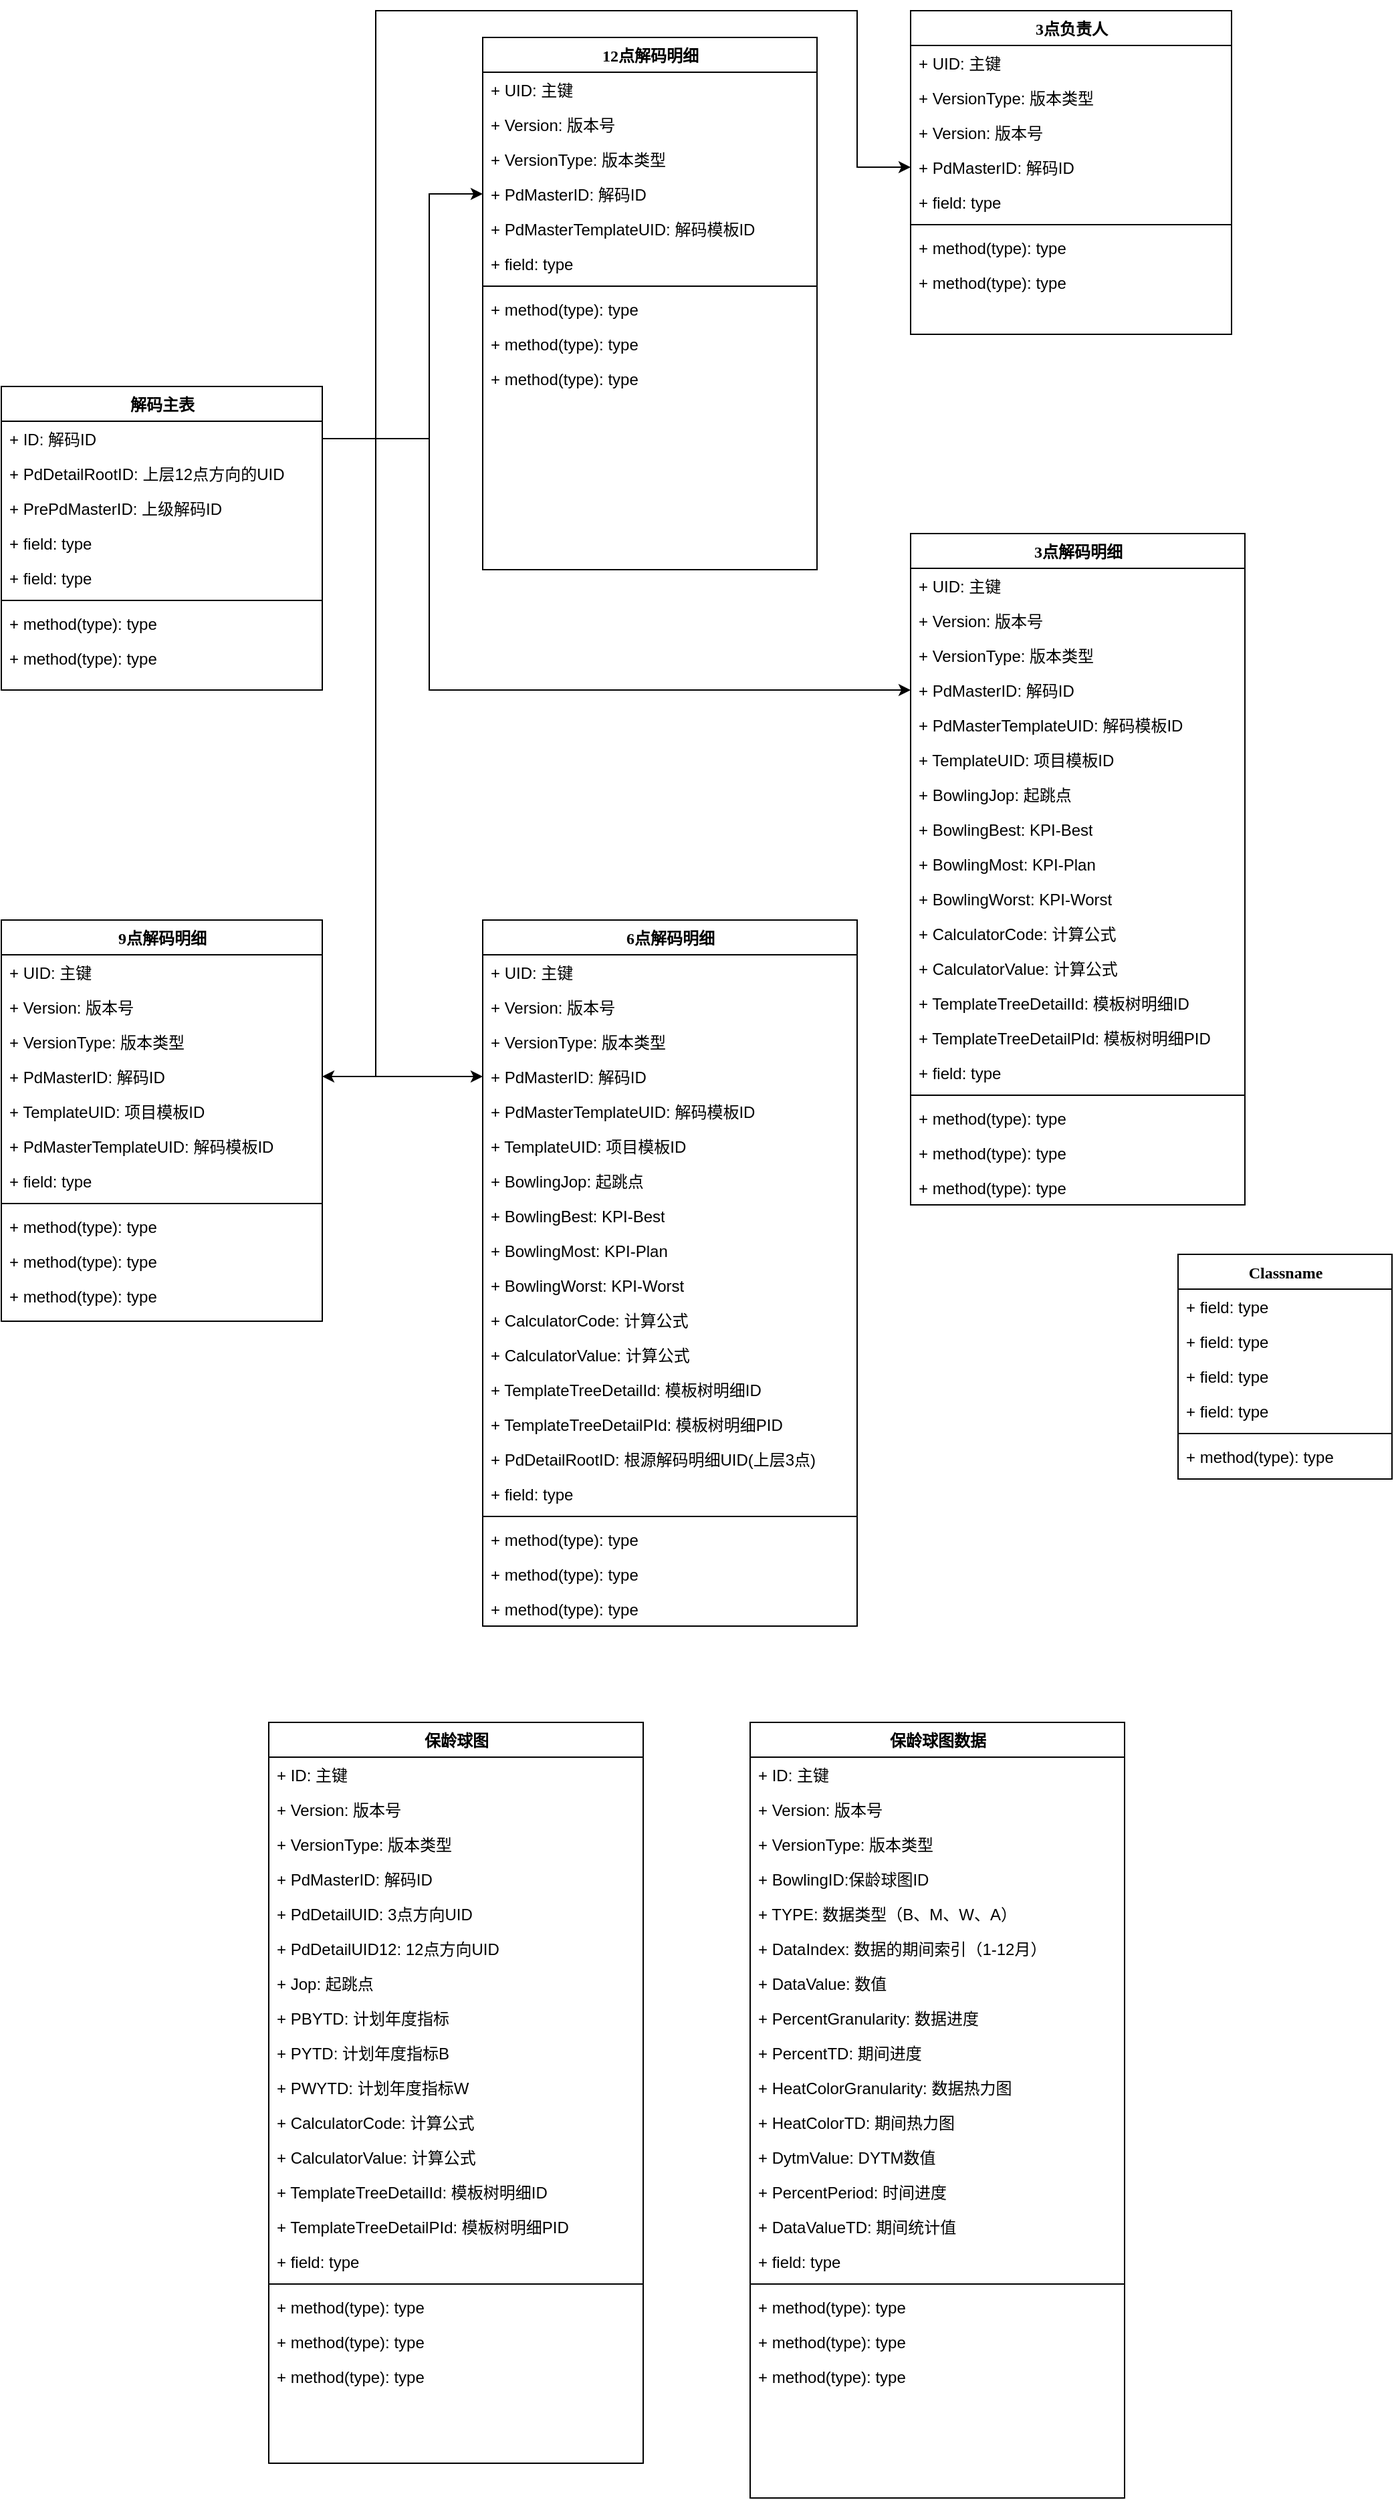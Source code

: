 <mxfile version="21.2.9" type="github">
  <diagram name="Page-1" id="9f46799a-70d6-7492-0946-bef42562c5a5">
    <mxGraphModel dx="1434" dy="1656" grid="1" gridSize="10" guides="1" tooltips="1" connect="1" arrows="1" fold="1" page="1" pageScale="1" pageWidth="1100" pageHeight="850" background="none" math="0" shadow="0">
      <root>
        <mxCell id="0" />
        <mxCell id="1" parent="0" />
        <mxCell id="78961159f06e98e8-17" value="解码主表" style="swimlane;html=1;fontStyle=1;align=center;verticalAlign=top;childLayout=stackLayout;horizontal=1;startSize=26;horizontalStack=0;resizeParent=1;resizeLast=0;collapsible=1;marginBottom=0;swimlaneFillColor=#ffffff;rounded=0;shadow=0;comic=0;labelBackgroundColor=none;strokeWidth=1;fillColor=none;fontFamily=Verdana;fontSize=12" parent="1" vertex="1">
          <mxGeometry x="40" y="1" width="240" height="227" as="geometry" />
        </mxCell>
        <mxCell id="78961159f06e98e8-21" value="+ ID: 解码ID" style="text;html=1;strokeColor=none;fillColor=none;align=left;verticalAlign=top;spacingLeft=4;spacingRight=4;whiteSpace=wrap;overflow=hidden;rotatable=0;points=[[0,0.5],[1,0.5]];portConstraint=eastwest;" parent="78961159f06e98e8-17" vertex="1">
          <mxGeometry y="26" width="240" height="26" as="geometry" />
        </mxCell>
        <mxCell id="78961159f06e98e8-23" value="+ PdDetailRootID: 上层12点方向的UID" style="text;html=1;strokeColor=none;fillColor=none;align=left;verticalAlign=top;spacingLeft=4;spacingRight=4;whiteSpace=wrap;overflow=hidden;rotatable=0;points=[[0,0.5],[1,0.5]];portConstraint=eastwest;" parent="78961159f06e98e8-17" vertex="1">
          <mxGeometry y="52" width="240" height="26" as="geometry" />
        </mxCell>
        <mxCell id="78961159f06e98e8-25" value="+ PrePdMasterID: 上级解码ID" style="text;html=1;strokeColor=none;fillColor=none;align=left;verticalAlign=top;spacingLeft=4;spacingRight=4;whiteSpace=wrap;overflow=hidden;rotatable=0;points=[[0,0.5],[1,0.5]];portConstraint=eastwest;" parent="78961159f06e98e8-17" vertex="1">
          <mxGeometry y="78" width="240" height="26" as="geometry" />
        </mxCell>
        <mxCell id="78961159f06e98e8-26" value="+ field: type" style="text;html=1;strokeColor=none;fillColor=none;align=left;verticalAlign=top;spacingLeft=4;spacingRight=4;whiteSpace=wrap;overflow=hidden;rotatable=0;points=[[0,0.5],[1,0.5]];portConstraint=eastwest;" parent="78961159f06e98e8-17" vertex="1">
          <mxGeometry y="104" width="240" height="26" as="geometry" />
        </mxCell>
        <mxCell id="78961159f06e98e8-24" value="+ field: type" style="text;html=1;strokeColor=none;fillColor=none;align=left;verticalAlign=top;spacingLeft=4;spacingRight=4;whiteSpace=wrap;overflow=hidden;rotatable=0;points=[[0,0.5],[1,0.5]];portConstraint=eastwest;" parent="78961159f06e98e8-17" vertex="1">
          <mxGeometry y="130" width="240" height="26" as="geometry" />
        </mxCell>
        <mxCell id="78961159f06e98e8-19" value="" style="line;html=1;strokeWidth=1;fillColor=none;align=left;verticalAlign=middle;spacingTop=-1;spacingLeft=3;spacingRight=3;rotatable=0;labelPosition=right;points=[];portConstraint=eastwest;" parent="78961159f06e98e8-17" vertex="1">
          <mxGeometry y="156" width="240" height="8" as="geometry" />
        </mxCell>
        <mxCell id="78961159f06e98e8-20" value="+ method(type): type" style="text;html=1;strokeColor=none;fillColor=none;align=left;verticalAlign=top;spacingLeft=4;spacingRight=4;whiteSpace=wrap;overflow=hidden;rotatable=0;points=[[0,0.5],[1,0.5]];portConstraint=eastwest;" parent="78961159f06e98e8-17" vertex="1">
          <mxGeometry y="164" width="240" height="26" as="geometry" />
        </mxCell>
        <mxCell id="78961159f06e98e8-27" value="+ method(type): type" style="text;html=1;strokeColor=none;fillColor=none;align=left;verticalAlign=top;spacingLeft=4;spacingRight=4;whiteSpace=wrap;overflow=hidden;rotatable=0;points=[[0,0.5],[1,0.5]];portConstraint=eastwest;" parent="78961159f06e98e8-17" vertex="1">
          <mxGeometry y="190" width="240" height="26" as="geometry" />
        </mxCell>
        <mxCell id="78961159f06e98e8-30" value="12点解码明细" style="swimlane;html=1;fontStyle=1;align=center;verticalAlign=top;childLayout=stackLayout;horizontal=1;startSize=26;horizontalStack=0;resizeParent=1;resizeLast=0;collapsible=1;marginBottom=0;swimlaneFillColor=#ffffff;rounded=0;shadow=0;comic=0;labelBackgroundColor=none;strokeWidth=1;fillColor=none;fontFamily=Verdana;fontSize=12" parent="1" vertex="1">
          <mxGeometry x="400" y="-260" width="250" height="398" as="geometry" />
        </mxCell>
        <mxCell id="78961159f06e98e8-31" value="+ UID: 主键" style="text;html=1;strokeColor=none;fillColor=none;align=left;verticalAlign=top;spacingLeft=4;spacingRight=4;whiteSpace=wrap;overflow=hidden;rotatable=0;points=[[0,0.5],[1,0.5]];portConstraint=eastwest;" parent="78961159f06e98e8-30" vertex="1">
          <mxGeometry y="26" width="250" height="26" as="geometry" />
        </mxCell>
        <mxCell id="u6Bn97f6bg5K26w9lrnU-2" value="+ Version: 版本号" style="text;html=1;strokeColor=none;fillColor=none;align=left;verticalAlign=top;spacingLeft=4;spacingRight=4;whiteSpace=wrap;overflow=hidden;rotatable=0;points=[[0,0.5],[1,0.5]];portConstraint=eastwest;" vertex="1" parent="78961159f06e98e8-30">
          <mxGeometry y="52" width="250" height="26" as="geometry" />
        </mxCell>
        <mxCell id="u6Bn97f6bg5K26w9lrnU-3" value="+ VersionType: 版本类型" style="text;html=1;strokeColor=none;fillColor=none;align=left;verticalAlign=top;spacingLeft=4;spacingRight=4;whiteSpace=wrap;overflow=hidden;rotatable=0;points=[[0,0.5],[1,0.5]];portConstraint=eastwest;" vertex="1" parent="78961159f06e98e8-30">
          <mxGeometry y="78" width="250" height="26" as="geometry" />
        </mxCell>
        <mxCell id="u6Bn97f6bg5K26w9lrnU-6" value="+ PdMasterID: 解码ID" style="text;html=1;strokeColor=none;fillColor=none;align=left;verticalAlign=top;spacingLeft=4;spacingRight=4;whiteSpace=wrap;overflow=hidden;rotatable=0;points=[[0,0.5],[1,0.5]];portConstraint=eastwest;" vertex="1" parent="78961159f06e98e8-30">
          <mxGeometry y="104" width="250" height="26" as="geometry" />
        </mxCell>
        <mxCell id="u6Bn97f6bg5K26w9lrnU-5" value="+ PdMasterTemplateUID: 解码模板ID" style="text;html=1;strokeColor=none;fillColor=none;align=left;verticalAlign=top;spacingLeft=4;spacingRight=4;whiteSpace=wrap;overflow=hidden;rotatable=0;points=[[0,0.5],[1,0.5]];portConstraint=eastwest;" vertex="1" parent="78961159f06e98e8-30">
          <mxGeometry y="130" width="250" height="26" as="geometry" />
        </mxCell>
        <mxCell id="78961159f06e98e8-37" value="+ field: type" style="text;html=1;strokeColor=none;fillColor=none;align=left;verticalAlign=top;spacingLeft=4;spacingRight=4;whiteSpace=wrap;overflow=hidden;rotatable=0;points=[[0,0.5],[1,0.5]];portConstraint=eastwest;" parent="78961159f06e98e8-30" vertex="1">
          <mxGeometry y="156" width="250" height="26" as="geometry" />
        </mxCell>
        <mxCell id="78961159f06e98e8-38" value="" style="line;html=1;strokeWidth=1;fillColor=none;align=left;verticalAlign=middle;spacingTop=-1;spacingLeft=3;spacingRight=3;rotatable=0;labelPosition=right;points=[];portConstraint=eastwest;" parent="78961159f06e98e8-30" vertex="1">
          <mxGeometry y="182" width="250" height="8" as="geometry" />
        </mxCell>
        <mxCell id="78961159f06e98e8-39" value="+ method(type): type" style="text;html=1;strokeColor=none;fillColor=none;align=left;verticalAlign=top;spacingLeft=4;spacingRight=4;whiteSpace=wrap;overflow=hidden;rotatable=0;points=[[0,0.5],[1,0.5]];portConstraint=eastwest;" parent="78961159f06e98e8-30" vertex="1">
          <mxGeometry y="190" width="250" height="26" as="geometry" />
        </mxCell>
        <mxCell id="78961159f06e98e8-40" value="+ method(type): type" style="text;html=1;strokeColor=none;fillColor=none;align=left;verticalAlign=top;spacingLeft=4;spacingRight=4;whiteSpace=wrap;overflow=hidden;rotatable=0;points=[[0,0.5],[1,0.5]];portConstraint=eastwest;" parent="78961159f06e98e8-30" vertex="1">
          <mxGeometry y="216" width="250" height="26" as="geometry" />
        </mxCell>
        <mxCell id="78961159f06e98e8-42" value="+ method(type): type" style="text;html=1;strokeColor=none;fillColor=none;align=left;verticalAlign=top;spacingLeft=4;spacingRight=4;whiteSpace=wrap;overflow=hidden;rotatable=0;points=[[0,0.5],[1,0.5]];portConstraint=eastwest;" parent="78961159f06e98e8-30" vertex="1">
          <mxGeometry y="242" width="250" height="26" as="geometry" />
        </mxCell>
        <mxCell id="78961159f06e98e8-56" value="9点解码明细" style="swimlane;html=1;fontStyle=1;align=center;verticalAlign=top;childLayout=stackLayout;horizontal=1;startSize=26;horizontalStack=0;resizeParent=1;resizeLast=0;collapsible=1;marginBottom=0;swimlaneFillColor=#ffffff;rounded=0;shadow=0;comic=0;labelBackgroundColor=none;strokeWidth=1;fillColor=none;fontFamily=Verdana;fontSize=12" parent="1" vertex="1">
          <mxGeometry x="40" y="400" width="240" height="300" as="geometry" />
        </mxCell>
        <mxCell id="78961159f06e98e8-57" value="+ UID: 主键" style="text;html=1;strokeColor=none;fillColor=none;align=left;verticalAlign=top;spacingLeft=4;spacingRight=4;whiteSpace=wrap;overflow=hidden;rotatable=0;points=[[0,0.5],[1,0.5]];portConstraint=eastwest;" parent="78961159f06e98e8-56" vertex="1">
          <mxGeometry y="26" width="240" height="26" as="geometry" />
        </mxCell>
        <mxCell id="78961159f06e98e8-58" value="+ Version: 版本号" style="text;html=1;strokeColor=none;fillColor=none;align=left;verticalAlign=top;spacingLeft=4;spacingRight=4;whiteSpace=wrap;overflow=hidden;rotatable=0;points=[[0,0.5],[1,0.5]];portConstraint=eastwest;" parent="78961159f06e98e8-56" vertex="1">
          <mxGeometry y="52" width="240" height="26" as="geometry" />
        </mxCell>
        <mxCell id="78961159f06e98e8-59" value="+ VersionType: 版本类型" style="text;html=1;strokeColor=none;fillColor=none;align=left;verticalAlign=top;spacingLeft=4;spacingRight=4;whiteSpace=wrap;overflow=hidden;rotatable=0;points=[[0,0.5],[1,0.5]];portConstraint=eastwest;" parent="78961159f06e98e8-56" vertex="1">
          <mxGeometry y="78" width="240" height="26" as="geometry" />
        </mxCell>
        <mxCell id="78961159f06e98e8-62" value="+ PdMasterID: 解码ID" style="text;html=1;strokeColor=none;fillColor=none;align=left;verticalAlign=top;spacingLeft=4;spacingRight=4;whiteSpace=wrap;overflow=hidden;rotatable=0;points=[[0,0.5],[1,0.5]];portConstraint=eastwest;" parent="78961159f06e98e8-56" vertex="1">
          <mxGeometry y="104" width="240" height="26" as="geometry" />
        </mxCell>
        <mxCell id="78961159f06e98e8-60" value="+ TemplateUID: 项目模板ID" style="text;html=1;strokeColor=none;fillColor=none;align=left;verticalAlign=top;spacingLeft=4;spacingRight=4;whiteSpace=wrap;overflow=hidden;rotatable=0;points=[[0,0.5],[1,0.5]];portConstraint=eastwest;" parent="78961159f06e98e8-56" vertex="1">
          <mxGeometry y="130" width="240" height="26" as="geometry" />
        </mxCell>
        <mxCell id="78961159f06e98e8-61" value="+ PdMasterTemplateUID: 解码模板ID" style="text;html=1;strokeColor=none;fillColor=none;align=left;verticalAlign=top;spacingLeft=4;spacingRight=4;whiteSpace=wrap;overflow=hidden;rotatable=0;points=[[0,0.5],[1,0.5]];portConstraint=eastwest;" parent="78961159f06e98e8-56" vertex="1">
          <mxGeometry y="156" width="240" height="26" as="geometry" />
        </mxCell>
        <mxCell id="78961159f06e98e8-63" value="+ field: type" style="text;html=1;strokeColor=none;fillColor=none;align=left;verticalAlign=top;spacingLeft=4;spacingRight=4;whiteSpace=wrap;overflow=hidden;rotatable=0;points=[[0,0.5],[1,0.5]];portConstraint=eastwest;" parent="78961159f06e98e8-56" vertex="1">
          <mxGeometry y="182" width="240" height="26" as="geometry" />
        </mxCell>
        <mxCell id="78961159f06e98e8-64" value="" style="line;html=1;strokeWidth=1;fillColor=none;align=left;verticalAlign=middle;spacingTop=-1;spacingLeft=3;spacingRight=3;rotatable=0;labelPosition=right;points=[];portConstraint=eastwest;" parent="78961159f06e98e8-56" vertex="1">
          <mxGeometry y="208" width="240" height="8" as="geometry" />
        </mxCell>
        <mxCell id="78961159f06e98e8-65" value="+ method(type): type" style="text;html=1;strokeColor=none;fillColor=none;align=left;verticalAlign=top;spacingLeft=4;spacingRight=4;whiteSpace=wrap;overflow=hidden;rotatable=0;points=[[0,0.5],[1,0.5]];portConstraint=eastwest;" parent="78961159f06e98e8-56" vertex="1">
          <mxGeometry y="216" width="240" height="26" as="geometry" />
        </mxCell>
        <mxCell id="78961159f06e98e8-66" value="+ method(type): type" style="text;html=1;strokeColor=none;fillColor=none;align=left;verticalAlign=top;spacingLeft=4;spacingRight=4;whiteSpace=wrap;overflow=hidden;rotatable=0;points=[[0,0.5],[1,0.5]];portConstraint=eastwest;" parent="78961159f06e98e8-56" vertex="1">
          <mxGeometry y="242" width="240" height="26" as="geometry" />
        </mxCell>
        <mxCell id="78961159f06e98e8-68" value="+ method(type): type" style="text;html=1;strokeColor=none;fillColor=none;align=left;verticalAlign=top;spacingLeft=4;spacingRight=4;whiteSpace=wrap;overflow=hidden;rotatable=0;points=[[0,0.5],[1,0.5]];portConstraint=eastwest;" parent="78961159f06e98e8-56" vertex="1">
          <mxGeometry y="268" width="240" height="26" as="geometry" />
        </mxCell>
        <mxCell id="78961159f06e98e8-130" style="edgeStyle=elbowEdgeStyle;html=1;labelBackgroundColor=none;startFill=0;startSize=8;endArrow=diamondThin;endFill=0;endSize=16;fontFamily=Verdana;fontSize=12;elbow=vertical;" parent="1" edge="1">
          <mxGeometry relative="1" as="geometry">
            <mxPoint x="550" y="617" as="sourcePoint" />
            <mxPoint x="520" y="617" as="targetPoint" />
          </mxGeometry>
        </mxCell>
        <mxCell id="78961159f06e98e8-95" value="Classname" style="swimlane;html=1;fontStyle=1;align=center;verticalAlign=top;childLayout=stackLayout;horizontal=1;startSize=26;horizontalStack=0;resizeParent=1;resizeLast=0;collapsible=1;marginBottom=0;swimlaneFillColor=#ffffff;rounded=0;shadow=0;comic=0;labelBackgroundColor=none;strokeWidth=1;fillColor=none;fontFamily=Verdana;fontSize=12" parent="1" vertex="1">
          <mxGeometry x="920" y="650" width="160" height="168" as="geometry" />
        </mxCell>
        <mxCell id="78961159f06e98e8-96" value="+ field: type" style="text;html=1;strokeColor=none;fillColor=none;align=left;verticalAlign=top;spacingLeft=4;spacingRight=4;whiteSpace=wrap;overflow=hidden;rotatable=0;points=[[0,0.5],[1,0.5]];portConstraint=eastwest;" parent="78961159f06e98e8-95" vertex="1">
          <mxGeometry y="26" width="160" height="26" as="geometry" />
        </mxCell>
        <mxCell id="78961159f06e98e8-97" value="+ field: type" style="text;html=1;strokeColor=none;fillColor=none;align=left;verticalAlign=top;spacingLeft=4;spacingRight=4;whiteSpace=wrap;overflow=hidden;rotatable=0;points=[[0,0.5],[1,0.5]];portConstraint=eastwest;" parent="78961159f06e98e8-95" vertex="1">
          <mxGeometry y="52" width="160" height="26" as="geometry" />
        </mxCell>
        <mxCell id="78961159f06e98e8-98" value="+ field: type" style="text;html=1;strokeColor=none;fillColor=none;align=left;verticalAlign=top;spacingLeft=4;spacingRight=4;whiteSpace=wrap;overflow=hidden;rotatable=0;points=[[0,0.5],[1,0.5]];portConstraint=eastwest;" parent="78961159f06e98e8-95" vertex="1">
          <mxGeometry y="78" width="160" height="26" as="geometry" />
        </mxCell>
        <mxCell id="78961159f06e98e8-102" value="+ field: type" style="text;html=1;strokeColor=none;fillColor=none;align=left;verticalAlign=top;spacingLeft=4;spacingRight=4;whiteSpace=wrap;overflow=hidden;rotatable=0;points=[[0,0.5],[1,0.5]];portConstraint=eastwest;" parent="78961159f06e98e8-95" vertex="1">
          <mxGeometry y="104" width="160" height="26" as="geometry" />
        </mxCell>
        <mxCell id="78961159f06e98e8-103" value="" style="line;html=1;strokeWidth=1;fillColor=none;align=left;verticalAlign=middle;spacingTop=-1;spacingLeft=3;spacingRight=3;rotatable=0;labelPosition=right;points=[];portConstraint=eastwest;" parent="78961159f06e98e8-95" vertex="1">
          <mxGeometry y="130" width="160" height="8" as="geometry" />
        </mxCell>
        <mxCell id="78961159f06e98e8-104" value="+ method(type): type" style="text;html=1;strokeColor=none;fillColor=none;align=left;verticalAlign=top;spacingLeft=4;spacingRight=4;whiteSpace=wrap;overflow=hidden;rotatable=0;points=[[0,0.5],[1,0.5]];portConstraint=eastwest;" parent="78961159f06e98e8-95" vertex="1">
          <mxGeometry y="138" width="160" height="26" as="geometry" />
        </mxCell>
        <mxCell id="78961159f06e98e8-108" value="3点负责人" style="swimlane;html=1;fontStyle=1;align=center;verticalAlign=top;childLayout=stackLayout;horizontal=1;startSize=26;horizontalStack=0;resizeParent=1;resizeLast=0;collapsible=1;marginBottom=0;swimlaneFillColor=#ffffff;rounded=0;shadow=0;comic=0;labelBackgroundColor=none;strokeWidth=1;fillColor=none;fontFamily=Verdana;fontSize=12" parent="1" vertex="1">
          <mxGeometry x="720" y="-280" width="240" height="242" as="geometry" />
        </mxCell>
        <mxCell id="u6Bn97f6bg5K26w9lrnU-75" value="+ UID: 主键" style="text;html=1;strokeColor=none;fillColor=none;align=left;verticalAlign=top;spacingLeft=4;spacingRight=4;whiteSpace=wrap;overflow=hidden;rotatable=0;points=[[0,0.5],[1,0.5]];portConstraint=eastwest;" vertex="1" parent="78961159f06e98e8-108">
          <mxGeometry y="26" width="240" height="26" as="geometry" />
        </mxCell>
        <mxCell id="u6Bn97f6bg5K26w9lrnU-73" value="+ VersionType: 版本类型" style="text;html=1;strokeColor=none;fillColor=none;align=left;verticalAlign=top;spacingLeft=4;spacingRight=4;whiteSpace=wrap;overflow=hidden;rotatable=0;points=[[0,0.5],[1,0.5]];portConstraint=eastwest;" vertex="1" parent="78961159f06e98e8-108">
          <mxGeometry y="52" width="240" height="26" as="geometry" />
        </mxCell>
        <mxCell id="u6Bn97f6bg5K26w9lrnU-72" value="+ Version: 版本号" style="text;html=1;strokeColor=none;fillColor=none;align=left;verticalAlign=top;spacingLeft=4;spacingRight=4;whiteSpace=wrap;overflow=hidden;rotatable=0;points=[[0,0.5],[1,0.5]];portConstraint=eastwest;" vertex="1" parent="78961159f06e98e8-108">
          <mxGeometry y="78" width="240" height="26" as="geometry" />
        </mxCell>
        <mxCell id="u6Bn97f6bg5K26w9lrnU-74" value="+ PdMasterID: 解码ID" style="text;html=1;strokeColor=none;fillColor=none;align=left;verticalAlign=top;spacingLeft=4;spacingRight=4;whiteSpace=wrap;overflow=hidden;rotatable=0;points=[[0,0.5],[1,0.5]];portConstraint=eastwest;" vertex="1" parent="78961159f06e98e8-108">
          <mxGeometry y="104" width="240" height="26" as="geometry" />
        </mxCell>
        <mxCell id="78961159f06e98e8-110" value="+ field: type" style="text;html=1;strokeColor=none;fillColor=none;align=left;verticalAlign=top;spacingLeft=4;spacingRight=4;whiteSpace=wrap;overflow=hidden;rotatable=0;points=[[0,0.5],[1,0.5]];portConstraint=eastwest;" parent="78961159f06e98e8-108" vertex="1">
          <mxGeometry y="130" width="240" height="26" as="geometry" />
        </mxCell>
        <mxCell id="78961159f06e98e8-116" value="" style="line;html=1;strokeWidth=1;fillColor=none;align=left;verticalAlign=middle;spacingTop=-1;spacingLeft=3;spacingRight=3;rotatable=0;labelPosition=right;points=[];portConstraint=eastwest;" parent="78961159f06e98e8-108" vertex="1">
          <mxGeometry y="156" width="240" height="8" as="geometry" />
        </mxCell>
        <mxCell id="78961159f06e98e8-117" value="+ method(type): type" style="text;html=1;strokeColor=none;fillColor=none;align=left;verticalAlign=top;spacingLeft=4;spacingRight=4;whiteSpace=wrap;overflow=hidden;rotatable=0;points=[[0,0.5],[1,0.5]];portConstraint=eastwest;" parent="78961159f06e98e8-108" vertex="1">
          <mxGeometry y="164" width="240" height="26" as="geometry" />
        </mxCell>
        <mxCell id="78961159f06e98e8-120" value="+ method(type): type" style="text;html=1;strokeColor=none;fillColor=none;align=left;verticalAlign=top;spacingLeft=4;spacingRight=4;whiteSpace=wrap;overflow=hidden;rotatable=0;points=[[0,0.5],[1,0.5]];portConstraint=eastwest;" parent="78961159f06e98e8-108" vertex="1">
          <mxGeometry y="190" width="240" height="26" as="geometry" />
        </mxCell>
        <mxCell id="u6Bn97f6bg5K26w9lrnU-9" value="3点解码明细" style="swimlane;html=1;fontStyle=1;align=center;verticalAlign=top;childLayout=stackLayout;horizontal=1;startSize=26;horizontalStack=0;resizeParent=1;resizeLast=0;collapsible=1;marginBottom=0;swimlaneFillColor=#ffffff;rounded=0;shadow=0;comic=0;labelBackgroundColor=none;strokeWidth=1;fillColor=none;fontFamily=Verdana;fontSize=12" vertex="1" parent="1">
          <mxGeometry x="720" y="111" width="250" height="502" as="geometry" />
        </mxCell>
        <mxCell id="u6Bn97f6bg5K26w9lrnU-10" value="+ UID: 主键" style="text;html=1;strokeColor=none;fillColor=none;align=left;verticalAlign=top;spacingLeft=4;spacingRight=4;whiteSpace=wrap;overflow=hidden;rotatable=0;points=[[0,0.5],[1,0.5]];portConstraint=eastwest;" vertex="1" parent="u6Bn97f6bg5K26w9lrnU-9">
          <mxGeometry y="26" width="250" height="26" as="geometry" />
        </mxCell>
        <mxCell id="u6Bn97f6bg5K26w9lrnU-11" value="+ Version: 版本号" style="text;html=1;strokeColor=none;fillColor=none;align=left;verticalAlign=top;spacingLeft=4;spacingRight=4;whiteSpace=wrap;overflow=hidden;rotatable=0;points=[[0,0.5],[1,0.5]];portConstraint=eastwest;" vertex="1" parent="u6Bn97f6bg5K26w9lrnU-9">
          <mxGeometry y="52" width="250" height="26" as="geometry" />
        </mxCell>
        <mxCell id="u6Bn97f6bg5K26w9lrnU-12" value="+ VersionType: 版本类型" style="text;html=1;strokeColor=none;fillColor=none;align=left;verticalAlign=top;spacingLeft=4;spacingRight=4;whiteSpace=wrap;overflow=hidden;rotatable=0;points=[[0,0.5],[1,0.5]];portConstraint=eastwest;" vertex="1" parent="u6Bn97f6bg5K26w9lrnU-9">
          <mxGeometry y="78" width="250" height="26" as="geometry" />
        </mxCell>
        <mxCell id="u6Bn97f6bg5K26w9lrnU-13" value="+ PdMasterID: 解码ID" style="text;html=1;strokeColor=none;fillColor=none;align=left;verticalAlign=top;spacingLeft=4;spacingRight=4;whiteSpace=wrap;overflow=hidden;rotatable=0;points=[[0,0.5],[1,0.5]];portConstraint=eastwest;" vertex="1" parent="u6Bn97f6bg5K26w9lrnU-9">
          <mxGeometry y="104" width="250" height="26" as="geometry" />
        </mxCell>
        <mxCell id="u6Bn97f6bg5K26w9lrnU-14" value="+ PdMasterTemplateUID: 解码模板ID" style="text;html=1;strokeColor=none;fillColor=none;align=left;verticalAlign=top;spacingLeft=4;spacingRight=4;whiteSpace=wrap;overflow=hidden;rotatable=0;points=[[0,0.5],[1,0.5]];portConstraint=eastwest;" vertex="1" parent="u6Bn97f6bg5K26w9lrnU-9">
          <mxGeometry y="130" width="250" height="26" as="geometry" />
        </mxCell>
        <mxCell id="u6Bn97f6bg5K26w9lrnU-15" value="+ TemplateUID: 项目模板ID" style="text;html=1;strokeColor=none;fillColor=none;align=left;verticalAlign=top;spacingLeft=4;spacingRight=4;whiteSpace=wrap;overflow=hidden;rotatable=0;points=[[0,0.5],[1,0.5]];portConstraint=eastwest;" vertex="1" parent="u6Bn97f6bg5K26w9lrnU-9">
          <mxGeometry y="156" width="250" height="26" as="geometry" />
        </mxCell>
        <mxCell id="u6Bn97f6bg5K26w9lrnU-38" value="+ BowlingJop: 起跳点" style="text;html=1;strokeColor=none;fillColor=none;align=left;verticalAlign=top;spacingLeft=4;spacingRight=4;whiteSpace=wrap;overflow=hidden;rotatable=0;points=[[0,0.5],[1,0.5]];portConstraint=eastwest;" vertex="1" parent="u6Bn97f6bg5K26w9lrnU-9">
          <mxGeometry y="182" width="250" height="26" as="geometry" />
        </mxCell>
        <mxCell id="u6Bn97f6bg5K26w9lrnU-16" value="+ BowlingBest: KPI-Best" style="text;html=1;strokeColor=none;fillColor=none;align=left;verticalAlign=top;spacingLeft=4;spacingRight=4;whiteSpace=wrap;overflow=hidden;rotatable=0;points=[[0,0.5],[1,0.5]];portConstraint=eastwest;" vertex="1" parent="u6Bn97f6bg5K26w9lrnU-9">
          <mxGeometry y="208" width="250" height="26" as="geometry" />
        </mxCell>
        <mxCell id="u6Bn97f6bg5K26w9lrnU-39" value="+ BowlingMost: KPI-Plan" style="text;html=1;strokeColor=none;fillColor=none;align=left;verticalAlign=top;spacingLeft=4;spacingRight=4;whiteSpace=wrap;overflow=hidden;rotatable=0;points=[[0,0.5],[1,0.5]];portConstraint=eastwest;" vertex="1" parent="u6Bn97f6bg5K26w9lrnU-9">
          <mxGeometry y="234" width="250" height="26" as="geometry" />
        </mxCell>
        <mxCell id="u6Bn97f6bg5K26w9lrnU-40" value="+ BowlingWorst: KPI-Worst" style="text;html=1;strokeColor=none;fillColor=none;align=left;verticalAlign=top;spacingLeft=4;spacingRight=4;whiteSpace=wrap;overflow=hidden;rotatable=0;points=[[0,0.5],[1,0.5]];portConstraint=eastwest;" vertex="1" parent="u6Bn97f6bg5K26w9lrnU-9">
          <mxGeometry y="260" width="250" height="26" as="geometry" />
        </mxCell>
        <mxCell id="u6Bn97f6bg5K26w9lrnU-37" value="+ CalculatorCode: 计算公式" style="text;html=1;strokeColor=none;fillColor=none;align=left;verticalAlign=top;spacingLeft=4;spacingRight=4;whiteSpace=wrap;overflow=hidden;rotatable=0;points=[[0,0.5],[1,0.5]];portConstraint=eastwest;" vertex="1" parent="u6Bn97f6bg5K26w9lrnU-9">
          <mxGeometry y="286" width="250" height="26" as="geometry" />
        </mxCell>
        <mxCell id="u6Bn97f6bg5K26w9lrnU-44" value="+ CalculatorValue: 计算公式" style="text;html=1;strokeColor=none;fillColor=none;align=left;verticalAlign=top;spacingLeft=4;spacingRight=4;whiteSpace=wrap;overflow=hidden;rotatable=0;points=[[0,0.5],[1,0.5]];portConstraint=eastwest;" vertex="1" parent="u6Bn97f6bg5K26w9lrnU-9">
          <mxGeometry y="312" width="250" height="26" as="geometry" />
        </mxCell>
        <mxCell id="u6Bn97f6bg5K26w9lrnU-43" value="+ TemplateTreeDetailId: 模板树明细ID" style="text;html=1;strokeColor=none;fillColor=none;align=left;verticalAlign=top;spacingLeft=4;spacingRight=4;whiteSpace=wrap;overflow=hidden;rotatable=0;points=[[0,0.5],[1,0.5]];portConstraint=eastwest;" vertex="1" parent="u6Bn97f6bg5K26w9lrnU-9">
          <mxGeometry y="338" width="250" height="26" as="geometry" />
        </mxCell>
        <mxCell id="u6Bn97f6bg5K26w9lrnU-42" value="+ TemplateTreeDetailPId: 模板树明细PID" style="text;html=1;strokeColor=none;fillColor=none;align=left;verticalAlign=top;spacingLeft=4;spacingRight=4;whiteSpace=wrap;overflow=hidden;rotatable=0;points=[[0,0.5],[1,0.5]];portConstraint=eastwest;" vertex="1" parent="u6Bn97f6bg5K26w9lrnU-9">
          <mxGeometry y="364" width="250" height="26" as="geometry" />
        </mxCell>
        <mxCell id="u6Bn97f6bg5K26w9lrnU-41" value="+ field: type" style="text;html=1;strokeColor=none;fillColor=none;align=left;verticalAlign=top;spacingLeft=4;spacingRight=4;whiteSpace=wrap;overflow=hidden;rotatable=0;points=[[0,0.5],[1,0.5]];portConstraint=eastwest;" vertex="1" parent="u6Bn97f6bg5K26w9lrnU-9">
          <mxGeometry y="390" width="250" height="26" as="geometry" />
        </mxCell>
        <mxCell id="u6Bn97f6bg5K26w9lrnU-17" value="" style="line;html=1;strokeWidth=1;fillColor=none;align=left;verticalAlign=middle;spacingTop=-1;spacingLeft=3;spacingRight=3;rotatable=0;labelPosition=right;points=[];portConstraint=eastwest;" vertex="1" parent="u6Bn97f6bg5K26w9lrnU-9">
          <mxGeometry y="416" width="250" height="8" as="geometry" />
        </mxCell>
        <mxCell id="u6Bn97f6bg5K26w9lrnU-18" value="+ method(type): type" style="text;html=1;strokeColor=none;fillColor=none;align=left;verticalAlign=top;spacingLeft=4;spacingRight=4;whiteSpace=wrap;overflow=hidden;rotatable=0;points=[[0,0.5],[1,0.5]];portConstraint=eastwest;" vertex="1" parent="u6Bn97f6bg5K26w9lrnU-9">
          <mxGeometry y="424" width="250" height="26" as="geometry" />
        </mxCell>
        <mxCell id="u6Bn97f6bg5K26w9lrnU-19" value="+ method(type): type" style="text;html=1;strokeColor=none;fillColor=none;align=left;verticalAlign=top;spacingLeft=4;spacingRight=4;whiteSpace=wrap;overflow=hidden;rotatable=0;points=[[0,0.5],[1,0.5]];portConstraint=eastwest;" vertex="1" parent="u6Bn97f6bg5K26w9lrnU-9">
          <mxGeometry y="450" width="250" height="26" as="geometry" />
        </mxCell>
        <mxCell id="u6Bn97f6bg5K26w9lrnU-20" value="+ method(type): type" style="text;html=1;strokeColor=none;fillColor=none;align=left;verticalAlign=top;spacingLeft=4;spacingRight=4;whiteSpace=wrap;overflow=hidden;rotatable=0;points=[[0,0.5],[1,0.5]];portConstraint=eastwest;" vertex="1" parent="u6Bn97f6bg5K26w9lrnU-9">
          <mxGeometry y="476" width="250" height="26" as="geometry" />
        </mxCell>
        <mxCell id="u6Bn97f6bg5K26w9lrnU-36" value="" style="endArrow=classic;html=1;rounded=0;exitX=1;exitY=0.5;exitDx=0;exitDy=0;entryX=0;entryY=0.5;entryDx=0;entryDy=0;" edge="1" parent="1" source="78961159f06e98e8-21" target="u6Bn97f6bg5K26w9lrnU-6">
          <mxGeometry width="50" height="50" relative="1" as="geometry">
            <mxPoint x="520" y="140" as="sourcePoint" />
            <mxPoint x="570" y="90" as="targetPoint" />
            <Array as="points">
              <mxPoint x="360" y="40" />
              <mxPoint x="360" y="-143" />
            </Array>
          </mxGeometry>
        </mxCell>
        <mxCell id="u6Bn97f6bg5K26w9lrnU-45" value="6点解码明细" style="swimlane;html=1;fontStyle=1;align=center;verticalAlign=top;childLayout=stackLayout;horizontal=1;startSize=26;horizontalStack=0;resizeParent=1;resizeLast=0;collapsible=1;marginBottom=0;swimlaneFillColor=#ffffff;rounded=0;shadow=0;comic=0;labelBackgroundColor=none;strokeWidth=1;fillColor=none;fontFamily=Verdana;fontSize=12" vertex="1" parent="1">
          <mxGeometry x="400" y="400" width="280" height="528" as="geometry" />
        </mxCell>
        <mxCell id="u6Bn97f6bg5K26w9lrnU-46" value="+ UID: 主键" style="text;html=1;strokeColor=none;fillColor=none;align=left;verticalAlign=top;spacingLeft=4;spacingRight=4;whiteSpace=wrap;overflow=hidden;rotatable=0;points=[[0,0.5],[1,0.5]];portConstraint=eastwest;" vertex="1" parent="u6Bn97f6bg5K26w9lrnU-45">
          <mxGeometry y="26" width="280" height="26" as="geometry" />
        </mxCell>
        <mxCell id="u6Bn97f6bg5K26w9lrnU-47" value="+ Version: 版本号" style="text;html=1;strokeColor=none;fillColor=none;align=left;verticalAlign=top;spacingLeft=4;spacingRight=4;whiteSpace=wrap;overflow=hidden;rotatable=0;points=[[0,0.5],[1,0.5]];portConstraint=eastwest;" vertex="1" parent="u6Bn97f6bg5K26w9lrnU-45">
          <mxGeometry y="52" width="280" height="26" as="geometry" />
        </mxCell>
        <mxCell id="u6Bn97f6bg5K26w9lrnU-48" value="+ VersionType: 版本类型" style="text;html=1;strokeColor=none;fillColor=none;align=left;verticalAlign=top;spacingLeft=4;spacingRight=4;whiteSpace=wrap;overflow=hidden;rotatable=0;points=[[0,0.5],[1,0.5]];portConstraint=eastwest;" vertex="1" parent="u6Bn97f6bg5K26w9lrnU-45">
          <mxGeometry y="78" width="280" height="26" as="geometry" />
        </mxCell>
        <mxCell id="u6Bn97f6bg5K26w9lrnU-49" value="+ PdMasterID: 解码ID" style="text;html=1;strokeColor=none;fillColor=none;align=left;verticalAlign=top;spacingLeft=4;spacingRight=4;whiteSpace=wrap;overflow=hidden;rotatable=0;points=[[0,0.5],[1,0.5]];portConstraint=eastwest;" vertex="1" parent="u6Bn97f6bg5K26w9lrnU-45">
          <mxGeometry y="104" width="280" height="26" as="geometry" />
        </mxCell>
        <mxCell id="u6Bn97f6bg5K26w9lrnU-50" value="+ PdMasterTemplateUID: 解码模板ID" style="text;html=1;strokeColor=none;fillColor=none;align=left;verticalAlign=top;spacingLeft=4;spacingRight=4;whiteSpace=wrap;overflow=hidden;rotatable=0;points=[[0,0.5],[1,0.5]];portConstraint=eastwest;" vertex="1" parent="u6Bn97f6bg5K26w9lrnU-45">
          <mxGeometry y="130" width="280" height="26" as="geometry" />
        </mxCell>
        <mxCell id="u6Bn97f6bg5K26w9lrnU-51" value="+ TemplateUID: 项目模板ID" style="text;html=1;strokeColor=none;fillColor=none;align=left;verticalAlign=top;spacingLeft=4;spacingRight=4;whiteSpace=wrap;overflow=hidden;rotatable=0;points=[[0,0.5],[1,0.5]];portConstraint=eastwest;" vertex="1" parent="u6Bn97f6bg5K26w9lrnU-45">
          <mxGeometry y="156" width="280" height="26" as="geometry" />
        </mxCell>
        <mxCell id="u6Bn97f6bg5K26w9lrnU-52" value="+ BowlingJop: 起跳点" style="text;html=1;strokeColor=none;fillColor=none;align=left;verticalAlign=top;spacingLeft=4;spacingRight=4;whiteSpace=wrap;overflow=hidden;rotatable=0;points=[[0,0.5],[1,0.5]];portConstraint=eastwest;" vertex="1" parent="u6Bn97f6bg5K26w9lrnU-45">
          <mxGeometry y="182" width="280" height="26" as="geometry" />
        </mxCell>
        <mxCell id="u6Bn97f6bg5K26w9lrnU-53" value="+ BowlingBest: KPI-Best" style="text;html=1;strokeColor=none;fillColor=none;align=left;verticalAlign=top;spacingLeft=4;spacingRight=4;whiteSpace=wrap;overflow=hidden;rotatable=0;points=[[0,0.5],[1,0.5]];portConstraint=eastwest;" vertex="1" parent="u6Bn97f6bg5K26w9lrnU-45">
          <mxGeometry y="208" width="280" height="26" as="geometry" />
        </mxCell>
        <mxCell id="u6Bn97f6bg5K26w9lrnU-54" value="+ BowlingMost: KPI-Plan" style="text;html=1;strokeColor=none;fillColor=none;align=left;verticalAlign=top;spacingLeft=4;spacingRight=4;whiteSpace=wrap;overflow=hidden;rotatable=0;points=[[0,0.5],[1,0.5]];portConstraint=eastwest;" vertex="1" parent="u6Bn97f6bg5K26w9lrnU-45">
          <mxGeometry y="234" width="280" height="26" as="geometry" />
        </mxCell>
        <mxCell id="u6Bn97f6bg5K26w9lrnU-55" value="+ BowlingWorst: KPI-Worst" style="text;html=1;strokeColor=none;fillColor=none;align=left;verticalAlign=top;spacingLeft=4;spacingRight=4;whiteSpace=wrap;overflow=hidden;rotatable=0;points=[[0,0.5],[1,0.5]];portConstraint=eastwest;" vertex="1" parent="u6Bn97f6bg5K26w9lrnU-45">
          <mxGeometry y="260" width="280" height="26" as="geometry" />
        </mxCell>
        <mxCell id="u6Bn97f6bg5K26w9lrnU-56" value="+ CalculatorCode: 计算公式" style="text;html=1;strokeColor=none;fillColor=none;align=left;verticalAlign=top;spacingLeft=4;spacingRight=4;whiteSpace=wrap;overflow=hidden;rotatable=0;points=[[0,0.5],[1,0.5]];portConstraint=eastwest;" vertex="1" parent="u6Bn97f6bg5K26w9lrnU-45">
          <mxGeometry y="286" width="280" height="26" as="geometry" />
        </mxCell>
        <mxCell id="u6Bn97f6bg5K26w9lrnU-57" value="+ CalculatorValue: 计算公式" style="text;html=1;strokeColor=none;fillColor=none;align=left;verticalAlign=top;spacingLeft=4;spacingRight=4;whiteSpace=wrap;overflow=hidden;rotatable=0;points=[[0,0.5],[1,0.5]];portConstraint=eastwest;" vertex="1" parent="u6Bn97f6bg5K26w9lrnU-45">
          <mxGeometry y="312" width="280" height="26" as="geometry" />
        </mxCell>
        <mxCell id="u6Bn97f6bg5K26w9lrnU-58" value="+ TemplateTreeDetailId: 模板树明细ID" style="text;html=1;strokeColor=none;fillColor=none;align=left;verticalAlign=top;spacingLeft=4;spacingRight=4;whiteSpace=wrap;overflow=hidden;rotatable=0;points=[[0,0.5],[1,0.5]];portConstraint=eastwest;" vertex="1" parent="u6Bn97f6bg5K26w9lrnU-45">
          <mxGeometry y="338" width="280" height="26" as="geometry" />
        </mxCell>
        <mxCell id="u6Bn97f6bg5K26w9lrnU-59" value="+ TemplateTreeDetailPId: 模板树明细PID" style="text;html=1;strokeColor=none;fillColor=none;align=left;verticalAlign=top;spacingLeft=4;spacingRight=4;whiteSpace=wrap;overflow=hidden;rotatable=0;points=[[0,0.5],[1,0.5]];portConstraint=eastwest;" vertex="1" parent="u6Bn97f6bg5K26w9lrnU-45">
          <mxGeometry y="364" width="280" height="26" as="geometry" />
        </mxCell>
        <mxCell id="u6Bn97f6bg5K26w9lrnU-60" value="+ PdDetailRootID: 根源解码明细UID(上层3点)" style="text;html=1;strokeColor=none;fillColor=none;align=left;verticalAlign=top;spacingLeft=4;spacingRight=4;whiteSpace=wrap;overflow=hidden;rotatable=0;points=[[0,0.5],[1,0.5]];portConstraint=eastwest;" vertex="1" parent="u6Bn97f6bg5K26w9lrnU-45">
          <mxGeometry y="390" width="280" height="26" as="geometry" />
        </mxCell>
        <mxCell id="u6Bn97f6bg5K26w9lrnU-66" value="+ field: type" style="text;html=1;strokeColor=none;fillColor=none;align=left;verticalAlign=top;spacingLeft=4;spacingRight=4;whiteSpace=wrap;overflow=hidden;rotatable=0;points=[[0,0.5],[1,0.5]];portConstraint=eastwest;" vertex="1" parent="u6Bn97f6bg5K26w9lrnU-45">
          <mxGeometry y="416" width="280" height="26" as="geometry" />
        </mxCell>
        <mxCell id="u6Bn97f6bg5K26w9lrnU-61" value="" style="line;html=1;strokeWidth=1;fillColor=none;align=left;verticalAlign=middle;spacingTop=-1;spacingLeft=3;spacingRight=3;rotatable=0;labelPosition=right;points=[];portConstraint=eastwest;" vertex="1" parent="u6Bn97f6bg5K26w9lrnU-45">
          <mxGeometry y="442" width="280" height="8" as="geometry" />
        </mxCell>
        <mxCell id="u6Bn97f6bg5K26w9lrnU-62" value="+ method(type): type" style="text;html=1;strokeColor=none;fillColor=none;align=left;verticalAlign=top;spacingLeft=4;spacingRight=4;whiteSpace=wrap;overflow=hidden;rotatable=0;points=[[0,0.5],[1,0.5]];portConstraint=eastwest;" vertex="1" parent="u6Bn97f6bg5K26w9lrnU-45">
          <mxGeometry y="450" width="280" height="26" as="geometry" />
        </mxCell>
        <mxCell id="u6Bn97f6bg5K26w9lrnU-63" value="+ method(type): type" style="text;html=1;strokeColor=none;fillColor=none;align=left;verticalAlign=top;spacingLeft=4;spacingRight=4;whiteSpace=wrap;overflow=hidden;rotatable=0;points=[[0,0.5],[1,0.5]];portConstraint=eastwest;" vertex="1" parent="u6Bn97f6bg5K26w9lrnU-45">
          <mxGeometry y="476" width="280" height="26" as="geometry" />
        </mxCell>
        <mxCell id="u6Bn97f6bg5K26w9lrnU-64" value="+ method(type): type" style="text;html=1;strokeColor=none;fillColor=none;align=left;verticalAlign=top;spacingLeft=4;spacingRight=4;whiteSpace=wrap;overflow=hidden;rotatable=0;points=[[0,0.5],[1,0.5]];portConstraint=eastwest;" vertex="1" parent="u6Bn97f6bg5K26w9lrnU-45">
          <mxGeometry y="502" width="280" height="26" as="geometry" />
        </mxCell>
        <mxCell id="u6Bn97f6bg5K26w9lrnU-65" value="" style="endArrow=classic;html=1;rounded=0;exitX=1;exitY=0.5;exitDx=0;exitDy=0;entryX=0;entryY=0.5;entryDx=0;entryDy=0;" edge="1" parent="1" source="78961159f06e98e8-21" target="u6Bn97f6bg5K26w9lrnU-13">
          <mxGeometry width="50" height="50" relative="1" as="geometry">
            <mxPoint x="340" y="70" as="sourcePoint" />
            <mxPoint x="410" y="-133" as="targetPoint" />
            <Array as="points">
              <mxPoint x="360" y="40" />
              <mxPoint x="360" y="228" />
            </Array>
          </mxGeometry>
        </mxCell>
        <mxCell id="u6Bn97f6bg5K26w9lrnU-67" value="" style="endArrow=classic;html=1;rounded=0;exitX=1;exitY=0.5;exitDx=0;exitDy=0;entryX=1;entryY=0.5;entryDx=0;entryDy=0;" edge="1" parent="1" source="78961159f06e98e8-21" target="78961159f06e98e8-62">
          <mxGeometry width="50" height="50" relative="1" as="geometry">
            <mxPoint x="320" y="333" as="sourcePoint" />
            <mxPoint x="440" y="150" as="targetPoint" />
            <Array as="points">
              <mxPoint x="320" y="40" />
              <mxPoint x="320" y="330" />
              <mxPoint x="320" y="517" />
            </Array>
          </mxGeometry>
        </mxCell>
        <mxCell id="u6Bn97f6bg5K26w9lrnU-68" value="" style="endArrow=classic;html=1;rounded=0;exitX=1;exitY=0.5;exitDx=0;exitDy=0;entryX=0;entryY=0.5;entryDx=0;entryDy=0;" edge="1" parent="1" source="78961159f06e98e8-21" target="u6Bn97f6bg5K26w9lrnU-49">
          <mxGeometry width="50" height="50" relative="1" as="geometry">
            <mxPoint x="290" y="50" as="sourcePoint" />
            <mxPoint x="290" y="579" as="targetPoint" />
            <Array as="points">
              <mxPoint x="320" y="40" />
              <mxPoint x="320" y="340" />
              <mxPoint x="320" y="517" />
            </Array>
          </mxGeometry>
        </mxCell>
        <mxCell id="u6Bn97f6bg5K26w9lrnU-76" style="edgeStyle=orthogonalEdgeStyle;rounded=0;orthogonalLoop=1;jettySize=auto;html=1;exitX=1;exitY=0.5;exitDx=0;exitDy=0;entryX=0;entryY=0.5;entryDx=0;entryDy=0;" edge="1" parent="1" source="78961159f06e98e8-21" target="u6Bn97f6bg5K26w9lrnU-74">
          <mxGeometry relative="1" as="geometry">
            <Array as="points">
              <mxPoint x="320" y="40" />
              <mxPoint x="320" y="-280" />
              <mxPoint x="680" y="-280" />
              <mxPoint x="680" y="-163" />
            </Array>
          </mxGeometry>
        </mxCell>
        <mxCell id="u6Bn97f6bg5K26w9lrnU-77" value="保龄球图" style="swimlane;html=1;fontStyle=1;align=center;verticalAlign=top;childLayout=stackLayout;horizontal=1;startSize=26;horizontalStack=0;resizeParent=1;resizeLast=0;collapsible=1;marginBottom=0;swimlaneFillColor=#ffffff;rounded=0;shadow=0;comic=0;labelBackgroundColor=none;strokeWidth=1;fillColor=none;fontFamily=Verdana;fontSize=12" vertex="1" parent="1">
          <mxGeometry x="240" y="1000" width="280" height="554" as="geometry" />
        </mxCell>
        <mxCell id="u6Bn97f6bg5K26w9lrnU-78" value="+ ID: 主键" style="text;html=1;strokeColor=none;fillColor=none;align=left;verticalAlign=top;spacingLeft=4;spacingRight=4;whiteSpace=wrap;overflow=hidden;rotatable=0;points=[[0,0.5],[1,0.5]];portConstraint=eastwest;" vertex="1" parent="u6Bn97f6bg5K26w9lrnU-77">
          <mxGeometry y="26" width="280" height="26" as="geometry" />
        </mxCell>
        <mxCell id="u6Bn97f6bg5K26w9lrnU-79" value="+ Version: 版本号" style="text;html=1;strokeColor=none;fillColor=none;align=left;verticalAlign=top;spacingLeft=4;spacingRight=4;whiteSpace=wrap;overflow=hidden;rotatable=0;points=[[0,0.5],[1,0.5]];portConstraint=eastwest;" vertex="1" parent="u6Bn97f6bg5K26w9lrnU-77">
          <mxGeometry y="52" width="280" height="26" as="geometry" />
        </mxCell>
        <mxCell id="u6Bn97f6bg5K26w9lrnU-80" value="+ VersionType: 版本类型" style="text;html=1;strokeColor=none;fillColor=none;align=left;verticalAlign=top;spacingLeft=4;spacingRight=4;whiteSpace=wrap;overflow=hidden;rotatable=0;points=[[0,0.5],[1,0.5]];portConstraint=eastwest;" vertex="1" parent="u6Bn97f6bg5K26w9lrnU-77">
          <mxGeometry y="78" width="280" height="26" as="geometry" />
        </mxCell>
        <mxCell id="u6Bn97f6bg5K26w9lrnU-81" value="+ PdMasterID: 解码ID" style="text;html=1;strokeColor=none;fillColor=none;align=left;verticalAlign=top;spacingLeft=4;spacingRight=4;whiteSpace=wrap;overflow=hidden;rotatable=0;points=[[0,0.5],[1,0.5]];portConstraint=eastwest;" vertex="1" parent="u6Bn97f6bg5K26w9lrnU-77">
          <mxGeometry y="104" width="280" height="26" as="geometry" />
        </mxCell>
        <mxCell id="u6Bn97f6bg5K26w9lrnU-98" value="+ PdDetailUID: 3点方向UID" style="text;html=1;strokeColor=none;fillColor=none;align=left;verticalAlign=top;spacingLeft=4;spacingRight=4;whiteSpace=wrap;overflow=hidden;rotatable=0;points=[[0,0.5],[1,0.5]];portConstraint=eastwest;" vertex="1" parent="u6Bn97f6bg5K26w9lrnU-77">
          <mxGeometry y="130" width="280" height="26" as="geometry" />
        </mxCell>
        <mxCell id="u6Bn97f6bg5K26w9lrnU-92" value="+ PdDetailUID12: 12点方向UID" style="text;html=1;strokeColor=none;fillColor=none;align=left;verticalAlign=top;spacingLeft=4;spacingRight=4;whiteSpace=wrap;overflow=hidden;rotatable=0;points=[[0,0.5],[1,0.5]];portConstraint=eastwest;" vertex="1" parent="u6Bn97f6bg5K26w9lrnU-77">
          <mxGeometry y="156" width="280" height="26" as="geometry" />
        </mxCell>
        <mxCell id="u6Bn97f6bg5K26w9lrnU-84" value="+ Jop: 起跳点" style="text;html=1;strokeColor=none;fillColor=none;align=left;verticalAlign=top;spacingLeft=4;spacingRight=4;whiteSpace=wrap;overflow=hidden;rotatable=0;points=[[0,0.5],[1,0.5]];portConstraint=eastwest;" vertex="1" parent="u6Bn97f6bg5K26w9lrnU-77">
          <mxGeometry y="182" width="280" height="26" as="geometry" />
        </mxCell>
        <mxCell id="u6Bn97f6bg5K26w9lrnU-85" value="+ PBYTD: 计划年度指标" style="text;html=1;strokeColor=none;fillColor=none;align=left;verticalAlign=top;spacingLeft=4;spacingRight=4;whiteSpace=wrap;overflow=hidden;rotatable=0;points=[[0,0.5],[1,0.5]];portConstraint=eastwest;" vertex="1" parent="u6Bn97f6bg5K26w9lrnU-77">
          <mxGeometry y="208" width="280" height="26" as="geometry" />
        </mxCell>
        <mxCell id="u6Bn97f6bg5K26w9lrnU-86" value="+ PYTD: 计划年度指标B" style="text;html=1;strokeColor=none;fillColor=none;align=left;verticalAlign=top;spacingLeft=4;spacingRight=4;whiteSpace=wrap;overflow=hidden;rotatable=0;points=[[0,0.5],[1,0.5]];portConstraint=eastwest;" vertex="1" parent="u6Bn97f6bg5K26w9lrnU-77">
          <mxGeometry y="234" width="280" height="26" as="geometry" />
        </mxCell>
        <mxCell id="u6Bn97f6bg5K26w9lrnU-87" value="+ PWYTD: 计划年度指标W" style="text;html=1;strokeColor=none;fillColor=none;align=left;verticalAlign=top;spacingLeft=4;spacingRight=4;whiteSpace=wrap;overflow=hidden;rotatable=0;points=[[0,0.5],[1,0.5]];portConstraint=eastwest;" vertex="1" parent="u6Bn97f6bg5K26w9lrnU-77">
          <mxGeometry y="260" width="280" height="26" as="geometry" />
        </mxCell>
        <mxCell id="u6Bn97f6bg5K26w9lrnU-88" value="+ CalculatorCode: 计算公式" style="text;html=1;strokeColor=none;fillColor=none;align=left;verticalAlign=top;spacingLeft=4;spacingRight=4;whiteSpace=wrap;overflow=hidden;rotatable=0;points=[[0,0.5],[1,0.5]];portConstraint=eastwest;" vertex="1" parent="u6Bn97f6bg5K26w9lrnU-77">
          <mxGeometry y="286" width="280" height="26" as="geometry" />
        </mxCell>
        <mxCell id="u6Bn97f6bg5K26w9lrnU-89" value="+ CalculatorValue: 计算公式" style="text;html=1;strokeColor=none;fillColor=none;align=left;verticalAlign=top;spacingLeft=4;spacingRight=4;whiteSpace=wrap;overflow=hidden;rotatable=0;points=[[0,0.5],[1,0.5]];portConstraint=eastwest;" vertex="1" parent="u6Bn97f6bg5K26w9lrnU-77">
          <mxGeometry y="312" width="280" height="26" as="geometry" />
        </mxCell>
        <mxCell id="u6Bn97f6bg5K26w9lrnU-90" value="+ TemplateTreeDetailId: 模板树明细ID" style="text;html=1;strokeColor=none;fillColor=none;align=left;verticalAlign=top;spacingLeft=4;spacingRight=4;whiteSpace=wrap;overflow=hidden;rotatable=0;points=[[0,0.5],[1,0.5]];portConstraint=eastwest;" vertex="1" parent="u6Bn97f6bg5K26w9lrnU-77">
          <mxGeometry y="338" width="280" height="26" as="geometry" />
        </mxCell>
        <mxCell id="u6Bn97f6bg5K26w9lrnU-91" value="+ TemplateTreeDetailPId: 模板树明细PID" style="text;html=1;strokeColor=none;fillColor=none;align=left;verticalAlign=top;spacingLeft=4;spacingRight=4;whiteSpace=wrap;overflow=hidden;rotatable=0;points=[[0,0.5],[1,0.5]];portConstraint=eastwest;" vertex="1" parent="u6Bn97f6bg5K26w9lrnU-77">
          <mxGeometry y="364" width="280" height="26" as="geometry" />
        </mxCell>
        <mxCell id="u6Bn97f6bg5K26w9lrnU-93" value="+ field: type" style="text;html=1;strokeColor=none;fillColor=none;align=left;verticalAlign=top;spacingLeft=4;spacingRight=4;whiteSpace=wrap;overflow=hidden;rotatable=0;points=[[0,0.5],[1,0.5]];portConstraint=eastwest;" vertex="1" parent="u6Bn97f6bg5K26w9lrnU-77">
          <mxGeometry y="390" width="280" height="26" as="geometry" />
        </mxCell>
        <mxCell id="u6Bn97f6bg5K26w9lrnU-94" value="" style="line;html=1;strokeWidth=1;fillColor=none;align=left;verticalAlign=middle;spacingTop=-1;spacingLeft=3;spacingRight=3;rotatable=0;labelPosition=right;points=[];portConstraint=eastwest;" vertex="1" parent="u6Bn97f6bg5K26w9lrnU-77">
          <mxGeometry y="416" width="280" height="8" as="geometry" />
        </mxCell>
        <mxCell id="u6Bn97f6bg5K26w9lrnU-95" value="+ method(type): type" style="text;html=1;strokeColor=none;fillColor=none;align=left;verticalAlign=top;spacingLeft=4;spacingRight=4;whiteSpace=wrap;overflow=hidden;rotatable=0;points=[[0,0.5],[1,0.5]];portConstraint=eastwest;" vertex="1" parent="u6Bn97f6bg5K26w9lrnU-77">
          <mxGeometry y="424" width="280" height="26" as="geometry" />
        </mxCell>
        <mxCell id="u6Bn97f6bg5K26w9lrnU-96" value="+ method(type): type" style="text;html=1;strokeColor=none;fillColor=none;align=left;verticalAlign=top;spacingLeft=4;spacingRight=4;whiteSpace=wrap;overflow=hidden;rotatable=0;points=[[0,0.5],[1,0.5]];portConstraint=eastwest;" vertex="1" parent="u6Bn97f6bg5K26w9lrnU-77">
          <mxGeometry y="450" width="280" height="26" as="geometry" />
        </mxCell>
        <mxCell id="u6Bn97f6bg5K26w9lrnU-97" value="+ method(type): type" style="text;html=1;strokeColor=none;fillColor=none;align=left;verticalAlign=top;spacingLeft=4;spacingRight=4;whiteSpace=wrap;overflow=hidden;rotatable=0;points=[[0,0.5],[1,0.5]];portConstraint=eastwest;" vertex="1" parent="u6Bn97f6bg5K26w9lrnU-77">
          <mxGeometry y="476" width="280" height="26" as="geometry" />
        </mxCell>
        <mxCell id="u6Bn97f6bg5K26w9lrnU-99" value="保龄球图数据" style="swimlane;html=1;fontStyle=1;align=center;verticalAlign=top;childLayout=stackLayout;horizontal=1;startSize=26;horizontalStack=0;resizeParent=1;resizeLast=0;collapsible=1;marginBottom=0;swimlaneFillColor=#ffffff;rounded=0;shadow=0;comic=0;labelBackgroundColor=none;strokeWidth=1;fillColor=none;fontFamily=Verdana;fontSize=12" vertex="1" parent="1">
          <mxGeometry x="600" y="1000" width="280" height="580" as="geometry" />
        </mxCell>
        <mxCell id="u6Bn97f6bg5K26w9lrnU-100" value="+ ID: 主键" style="text;html=1;strokeColor=none;fillColor=none;align=left;verticalAlign=top;spacingLeft=4;spacingRight=4;whiteSpace=wrap;overflow=hidden;rotatable=0;points=[[0,0.5],[1,0.5]];portConstraint=eastwest;" vertex="1" parent="u6Bn97f6bg5K26w9lrnU-99">
          <mxGeometry y="26" width="280" height="26" as="geometry" />
        </mxCell>
        <mxCell id="u6Bn97f6bg5K26w9lrnU-101" value="+ Version: 版本号" style="text;html=1;strokeColor=none;fillColor=none;align=left;verticalAlign=top;spacingLeft=4;spacingRight=4;whiteSpace=wrap;overflow=hidden;rotatable=0;points=[[0,0.5],[1,0.5]];portConstraint=eastwest;" vertex="1" parent="u6Bn97f6bg5K26w9lrnU-99">
          <mxGeometry y="52" width="280" height="26" as="geometry" />
        </mxCell>
        <mxCell id="u6Bn97f6bg5K26w9lrnU-102" value="+ VersionType: 版本类型" style="text;html=1;strokeColor=none;fillColor=none;align=left;verticalAlign=top;spacingLeft=4;spacingRight=4;whiteSpace=wrap;overflow=hidden;rotatable=0;points=[[0,0.5],[1,0.5]];portConstraint=eastwest;" vertex="1" parent="u6Bn97f6bg5K26w9lrnU-99">
          <mxGeometry y="78" width="280" height="26" as="geometry" />
        </mxCell>
        <mxCell id="u6Bn97f6bg5K26w9lrnU-103" value="+ BowlingID:保龄球图ID" style="text;html=1;strokeColor=none;fillColor=none;align=left;verticalAlign=top;spacingLeft=4;spacingRight=4;whiteSpace=wrap;overflow=hidden;rotatable=0;points=[[0,0.5],[1,0.5]];portConstraint=eastwest;" vertex="1" parent="u6Bn97f6bg5K26w9lrnU-99">
          <mxGeometry y="104" width="280" height="26" as="geometry" />
        </mxCell>
        <mxCell id="u6Bn97f6bg5K26w9lrnU-104" value="+ TYPE: 数据类型（B、M、W、A）" style="text;html=1;strokeColor=none;fillColor=none;align=left;verticalAlign=top;spacingLeft=4;spacingRight=4;whiteSpace=wrap;overflow=hidden;rotatable=0;points=[[0,0.5],[1,0.5]];portConstraint=eastwest;" vertex="1" parent="u6Bn97f6bg5K26w9lrnU-99">
          <mxGeometry y="130" width="280" height="26" as="geometry" />
        </mxCell>
        <mxCell id="u6Bn97f6bg5K26w9lrnU-105" value="+ DataIndex: 数据的期间索引（1-12月）" style="text;html=1;strokeColor=none;fillColor=none;align=left;verticalAlign=top;spacingLeft=4;spacingRight=4;whiteSpace=wrap;overflow=hidden;rotatable=0;points=[[0,0.5],[1,0.5]];portConstraint=eastwest;" vertex="1" parent="u6Bn97f6bg5K26w9lrnU-99">
          <mxGeometry y="156" width="280" height="26" as="geometry" />
        </mxCell>
        <mxCell id="u6Bn97f6bg5K26w9lrnU-106" value="+ DataValue: 数值" style="text;html=1;strokeColor=none;fillColor=none;align=left;verticalAlign=top;spacingLeft=4;spacingRight=4;whiteSpace=wrap;overflow=hidden;rotatable=0;points=[[0,0.5],[1,0.5]];portConstraint=eastwest;" vertex="1" parent="u6Bn97f6bg5K26w9lrnU-99">
          <mxGeometry y="182" width="280" height="26" as="geometry" />
        </mxCell>
        <mxCell id="u6Bn97f6bg5K26w9lrnU-107" value="+ PercentGranularity: 数据进度" style="text;html=1;strokeColor=none;fillColor=none;align=left;verticalAlign=top;spacingLeft=4;spacingRight=4;whiteSpace=wrap;overflow=hidden;rotatable=0;points=[[0,0.5],[1,0.5]];portConstraint=eastwest;" vertex="1" parent="u6Bn97f6bg5K26w9lrnU-99">
          <mxGeometry y="208" width="280" height="26" as="geometry" />
        </mxCell>
        <mxCell id="u6Bn97f6bg5K26w9lrnU-108" value="+ PercentTD: 期间进度" style="text;html=1;strokeColor=none;fillColor=none;align=left;verticalAlign=top;spacingLeft=4;spacingRight=4;whiteSpace=wrap;overflow=hidden;rotatable=0;points=[[0,0.5],[1,0.5]];portConstraint=eastwest;" vertex="1" parent="u6Bn97f6bg5K26w9lrnU-99">
          <mxGeometry y="234" width="280" height="26" as="geometry" />
        </mxCell>
        <mxCell id="u6Bn97f6bg5K26w9lrnU-109" value="+ HeatColorGranularity: 数据热力图" style="text;html=1;strokeColor=none;fillColor=none;align=left;verticalAlign=top;spacingLeft=4;spacingRight=4;whiteSpace=wrap;overflow=hidden;rotatable=0;points=[[0,0.5],[1,0.5]];portConstraint=eastwest;" vertex="1" parent="u6Bn97f6bg5K26w9lrnU-99">
          <mxGeometry y="260" width="280" height="26" as="geometry" />
        </mxCell>
        <mxCell id="u6Bn97f6bg5K26w9lrnU-110" value="+ HeatColorTD: 期间热力图" style="text;html=1;strokeColor=none;fillColor=none;align=left;verticalAlign=top;spacingLeft=4;spacingRight=4;whiteSpace=wrap;overflow=hidden;rotatable=0;points=[[0,0.5],[1,0.5]];portConstraint=eastwest;" vertex="1" parent="u6Bn97f6bg5K26w9lrnU-99">
          <mxGeometry y="286" width="280" height="26" as="geometry" />
        </mxCell>
        <mxCell id="u6Bn97f6bg5K26w9lrnU-121" value="+ DytmValue:&amp;nbsp;DYTM数值" style="text;html=1;strokeColor=none;fillColor=none;align=left;verticalAlign=top;spacingLeft=4;spacingRight=4;whiteSpace=wrap;overflow=hidden;rotatable=0;points=[[0,0.5],[1,0.5]];portConstraint=eastwest;" vertex="1" parent="u6Bn97f6bg5K26w9lrnU-99">
          <mxGeometry y="312" width="280" height="26" as="geometry" />
        </mxCell>
        <mxCell id="u6Bn97f6bg5K26w9lrnU-111" value="+ PercentPeriod: 时间进度" style="text;html=1;strokeColor=none;fillColor=none;align=left;verticalAlign=top;spacingLeft=4;spacingRight=4;whiteSpace=wrap;overflow=hidden;rotatable=0;points=[[0,0.5],[1,0.5]];portConstraint=eastwest;" vertex="1" parent="u6Bn97f6bg5K26w9lrnU-99">
          <mxGeometry y="338" width="280" height="26" as="geometry" />
        </mxCell>
        <mxCell id="u6Bn97f6bg5K26w9lrnU-112" value="+ DataValueTD: 期间统计值" style="text;html=1;strokeColor=none;fillColor=none;align=left;verticalAlign=top;spacingLeft=4;spacingRight=4;whiteSpace=wrap;overflow=hidden;rotatable=0;points=[[0,0.5],[1,0.5]];portConstraint=eastwest;" vertex="1" parent="u6Bn97f6bg5K26w9lrnU-99">
          <mxGeometry y="364" width="280" height="26" as="geometry" />
        </mxCell>
        <mxCell id="u6Bn97f6bg5K26w9lrnU-116" value="+ field: type" style="text;html=1;strokeColor=none;fillColor=none;align=left;verticalAlign=top;spacingLeft=4;spacingRight=4;whiteSpace=wrap;overflow=hidden;rotatable=0;points=[[0,0.5],[1,0.5]];portConstraint=eastwest;" vertex="1" parent="u6Bn97f6bg5K26w9lrnU-99">
          <mxGeometry y="390" width="280" height="26" as="geometry" />
        </mxCell>
        <mxCell id="u6Bn97f6bg5K26w9lrnU-117" value="" style="line;html=1;strokeWidth=1;fillColor=none;align=left;verticalAlign=middle;spacingTop=-1;spacingLeft=3;spacingRight=3;rotatable=0;labelPosition=right;points=[];portConstraint=eastwest;" vertex="1" parent="u6Bn97f6bg5K26w9lrnU-99">
          <mxGeometry y="416" width="280" height="8" as="geometry" />
        </mxCell>
        <mxCell id="u6Bn97f6bg5K26w9lrnU-118" value="+ method(type): type" style="text;html=1;strokeColor=none;fillColor=none;align=left;verticalAlign=top;spacingLeft=4;spacingRight=4;whiteSpace=wrap;overflow=hidden;rotatable=0;points=[[0,0.5],[1,0.5]];portConstraint=eastwest;" vertex="1" parent="u6Bn97f6bg5K26w9lrnU-99">
          <mxGeometry y="424" width="280" height="26" as="geometry" />
        </mxCell>
        <mxCell id="u6Bn97f6bg5K26w9lrnU-119" value="+ method(type): type" style="text;html=1;strokeColor=none;fillColor=none;align=left;verticalAlign=top;spacingLeft=4;spacingRight=4;whiteSpace=wrap;overflow=hidden;rotatable=0;points=[[0,0.5],[1,0.5]];portConstraint=eastwest;" vertex="1" parent="u6Bn97f6bg5K26w9lrnU-99">
          <mxGeometry y="450" width="280" height="26" as="geometry" />
        </mxCell>
        <mxCell id="u6Bn97f6bg5K26w9lrnU-120" value="+ method(type): type" style="text;html=1;strokeColor=none;fillColor=none;align=left;verticalAlign=top;spacingLeft=4;spacingRight=4;whiteSpace=wrap;overflow=hidden;rotatable=0;points=[[0,0.5],[1,0.5]];portConstraint=eastwest;" vertex="1" parent="u6Bn97f6bg5K26w9lrnU-99">
          <mxGeometry y="476" width="280" height="26" as="geometry" />
        </mxCell>
      </root>
    </mxGraphModel>
  </diagram>
</mxfile>
